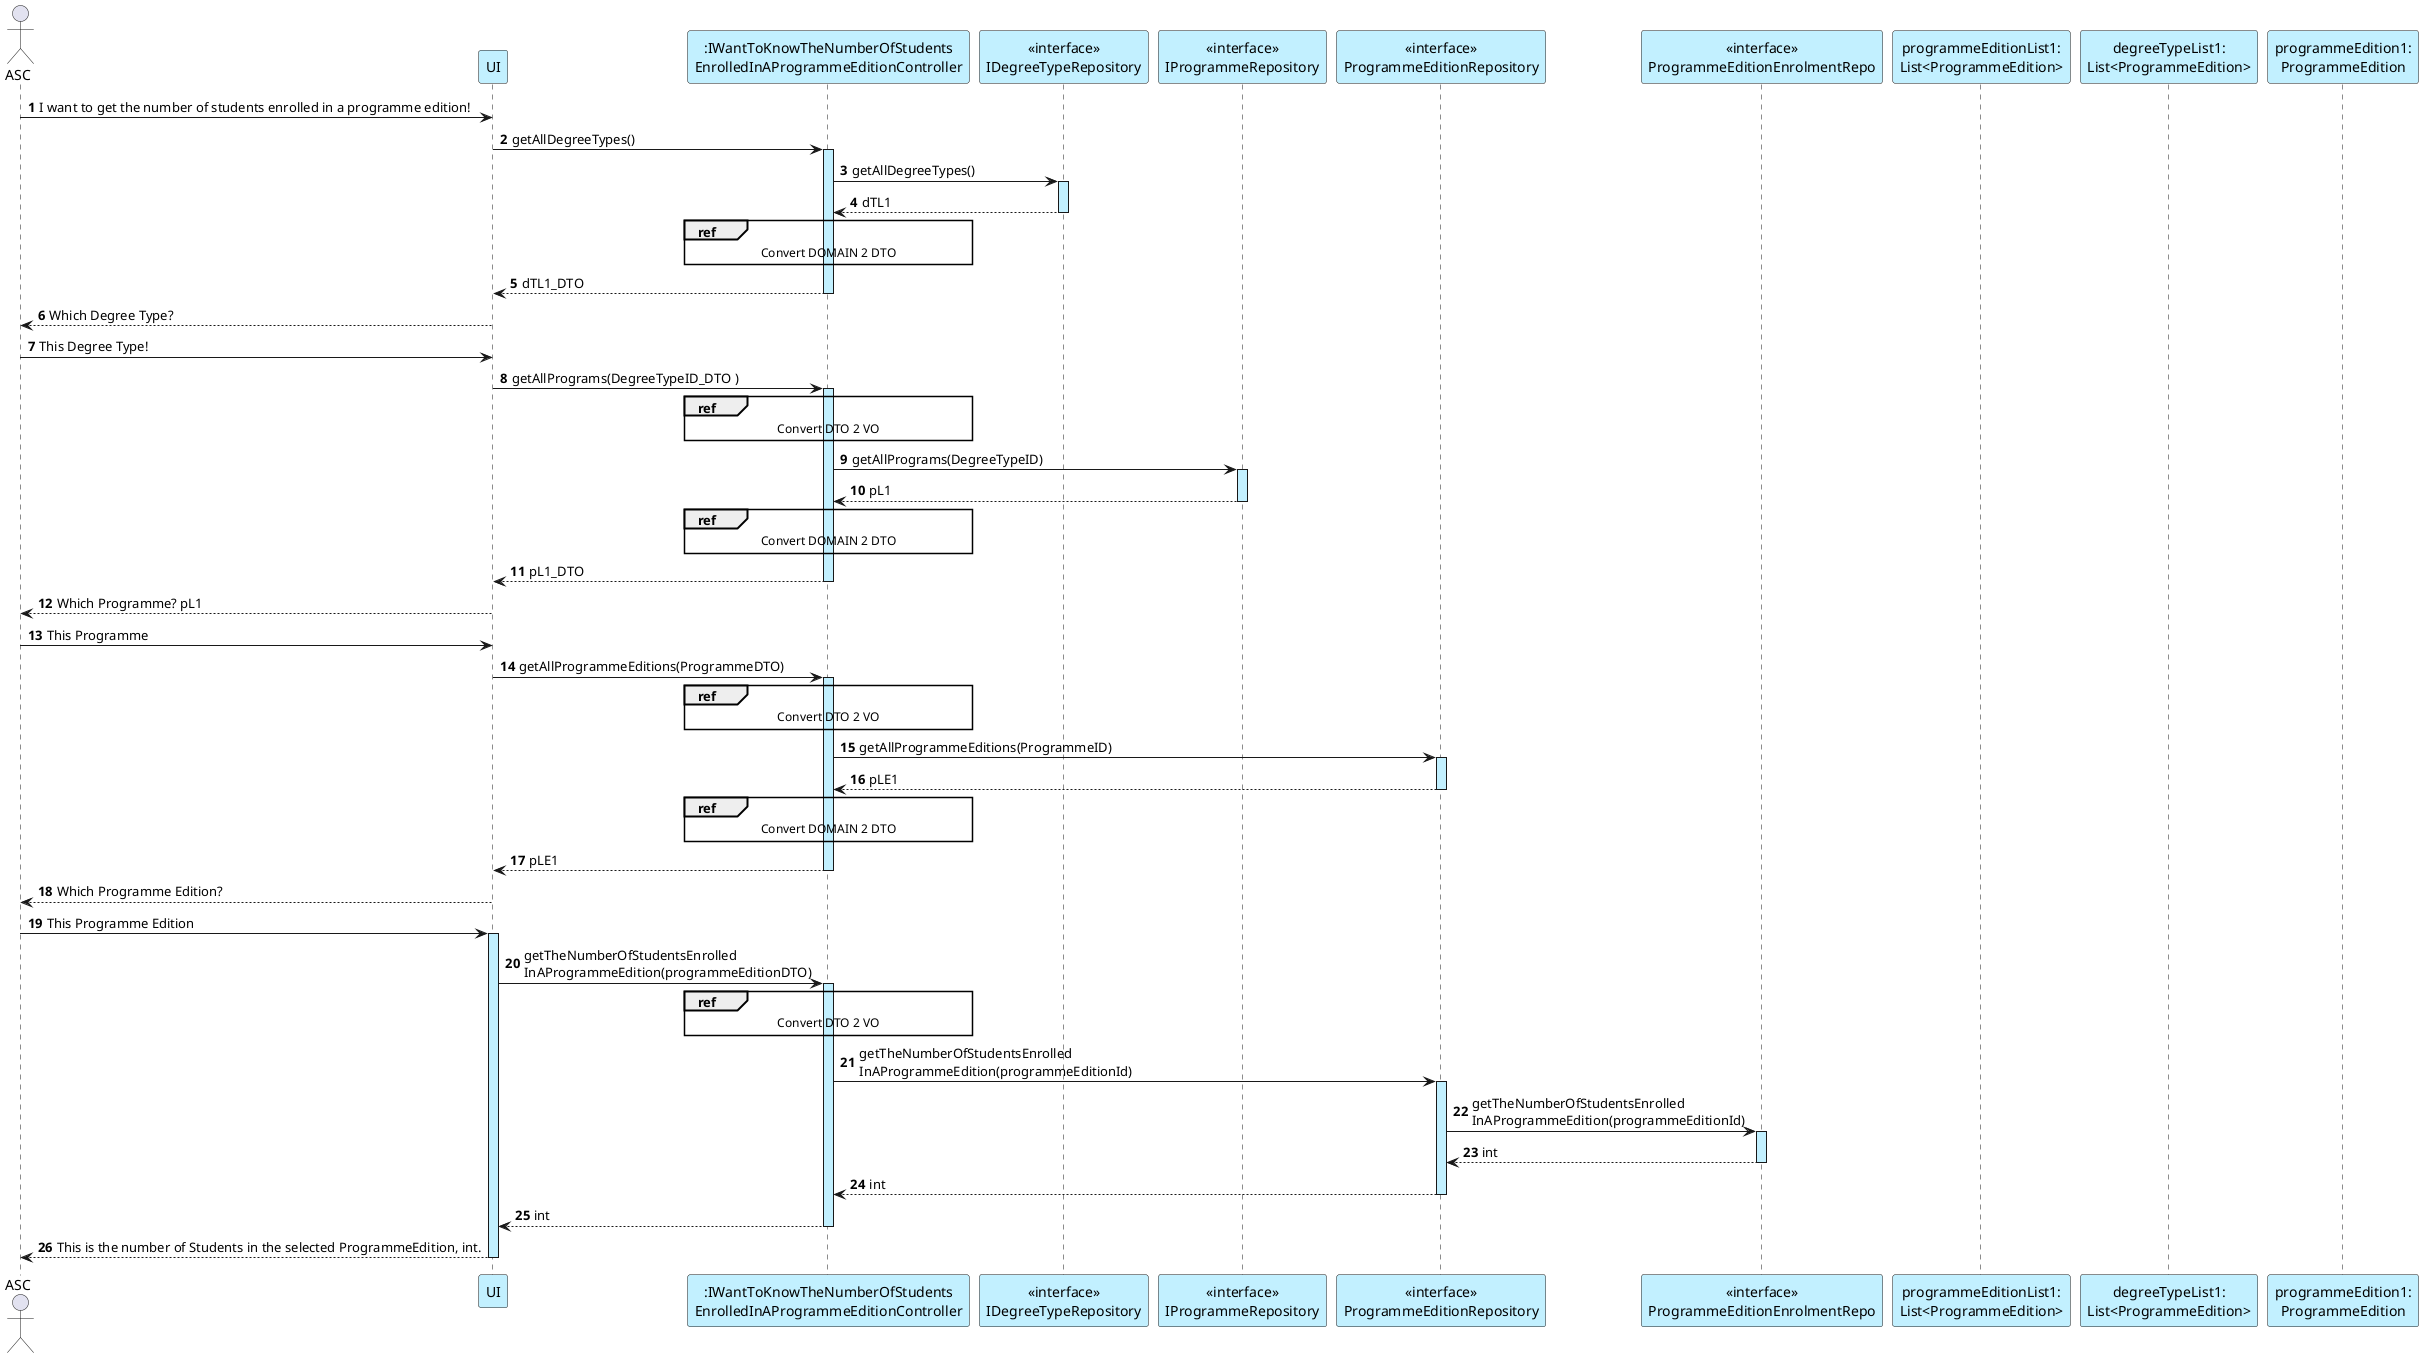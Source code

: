 @startuml US21

skinparam ParticipantBackgroundColor #application
skinparam SequenceLifeLineBackgroundColor #application
skinparam RefBorderColor #application

actor ASC
participant UI
participant ":IWantToKnowTheNumberOfStudents\nEnrolledInAProgrammeEditionController" as CTR
participant "<<interface>>\nIDegreeTypeRepository"  as IDTR
participant "<<interface>>\nIProgrammeRepository"  as IPR
participant "<<interface>>\nProgrammeEditionRepository" as IPER
participant "<<interface>>\nProgrammeEditionEnrolmentRepo"  as IPEER
participant "programmeEditionList1:\nList<ProgrammeEdition>" as PL
participant "degreeTypeList1:\nList<ProgrammeEdition>" as DTL1
participant "programmeEdition1:\nProgrammeEdition"  as PE

autonumber

ASC -> UI:  I want to get the number of students enrolled in a programme edition!
UI -> CTR ++ : getAllDegreeTypes()
CTR -> IDTR ++: getAllDegreeTypes()
CTR <-- IDTR -- : dTL1

ref over CTR
    Convert DOMAIN 2 DTO
end ref

UI <-- CTR  -- : dTL1_DTO
UI --> ASC -- : Which Degree Type?
ASC -> UI: This Degree Type!


UI -> CTR ++ : getAllPrograms(DegreeTypeID_DTO )

ref over CTR
    Convert DTO 2 VO
end ref

CTR -> IPR ++: getAllPrograms(DegreeTypeID)
CTR <-- IPR --: pL1
ref over CTR
    Convert DOMAIN 2 DTO
end ref
UI <-- CTR -- : pL1_DTO
UI --> ASC -- : Which Programme? pL1


ASC -> UI: This Programme

UI -> CTR ++ : getAllProgrammeEditions(ProgrammeDTO)

ref over CTR
    Convert DTO 2 VO
end ref

CTR -> IPER ++ : getAllProgrammeEditions(ProgrammeID)
IPER --> CTR -- : pLE1

ref over CTR
    Convert DOMAIN 2 DTO
end ref

CTR --> UI -- :pLE1
UI --> ASC -- :Which Programme Edition?
ASC -> UI ++ : This Programme Edition
UI -> CTR ++ : getTheNumberOfStudentsEnrolled\nInAProgrammeEdition(programmeEditionDTO)

ref over CTR
    Convert DTO 2 VO
end ref

CTR -> IPER ++ : getTheNumberOfStudentsEnrolled\nInAProgrammeEdition(programmeEditionId)
IPER -> IPEER ++  : getTheNumberOfStudentsEnrolled\nInAProgrammeEdition(programmeEditionId)
IPEER --> IPER -- : int
IPER --> CTR --: int

CTR --> "UI" --  : int

UI --> ASC -- : This is the number of Students in the selected ProgrammeEdition, int.
@enduml